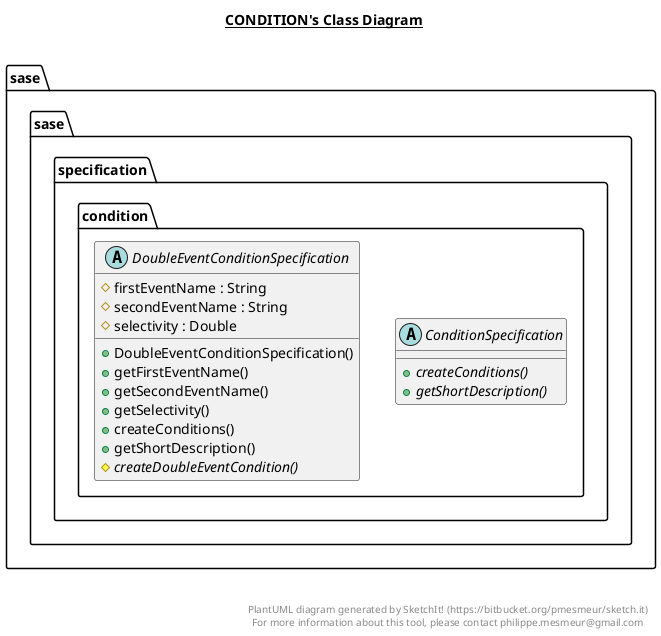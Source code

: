@startuml

title __CONDITION's Class Diagram__\n

  package sase.sase.specification {
    package sase.sase.specification.condition {
      abstract class ConditionSpecification {
          {abstract} + createConditions()
          {abstract} + getShortDescription()
      }
    }
  }
  

  package sase.sase.specification {
    package sase.sase.specification.condition {
      abstract class DoubleEventConditionSpecification {
          # firstEventName : String
          # secondEventName : String
          # selectivity : Double
          + DoubleEventConditionSpecification()
          + getFirstEventName()
          + getSecondEventName()
          + getSelectivity()
          + createConditions()
          + getShortDescription()
          {abstract} # createDoubleEventCondition()
      }
    }
  }
  



right footer


PlantUML diagram generated by SketchIt! (https://bitbucket.org/pmesmeur/sketch.it)
For more information about this tool, please contact philippe.mesmeur@gmail.com
endfooter

@enduml
